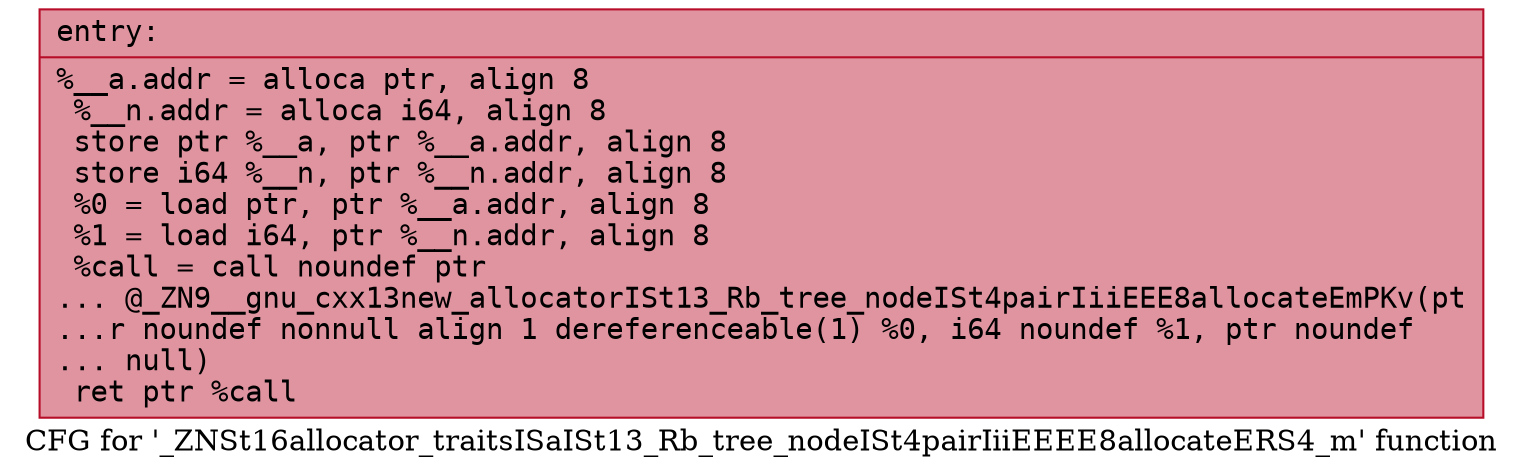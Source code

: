 digraph "CFG for '_ZNSt16allocator_traitsISaISt13_Rb_tree_nodeISt4pairIiiEEEE8allocateERS4_m' function" {
	label="CFG for '_ZNSt16allocator_traitsISaISt13_Rb_tree_nodeISt4pairIiiEEEE8allocateERS4_m' function";

	Node0x55579ce23630 [shape=record,color="#b70d28ff", style=filled, fillcolor="#b70d2870" fontname="Courier",label="{entry:\l|  %__a.addr = alloca ptr, align 8\l  %__n.addr = alloca i64, align 8\l  store ptr %__a, ptr %__a.addr, align 8\l  store i64 %__n, ptr %__n.addr, align 8\l  %0 = load ptr, ptr %__a.addr, align 8\l  %1 = load i64, ptr %__n.addr, align 8\l  %call = call noundef ptr\l... @_ZN9__gnu_cxx13new_allocatorISt13_Rb_tree_nodeISt4pairIiiEEE8allocateEmPKv(pt\l...r noundef nonnull align 1 dereferenceable(1) %0, i64 noundef %1, ptr noundef\l... null)\l  ret ptr %call\l}"];
}
